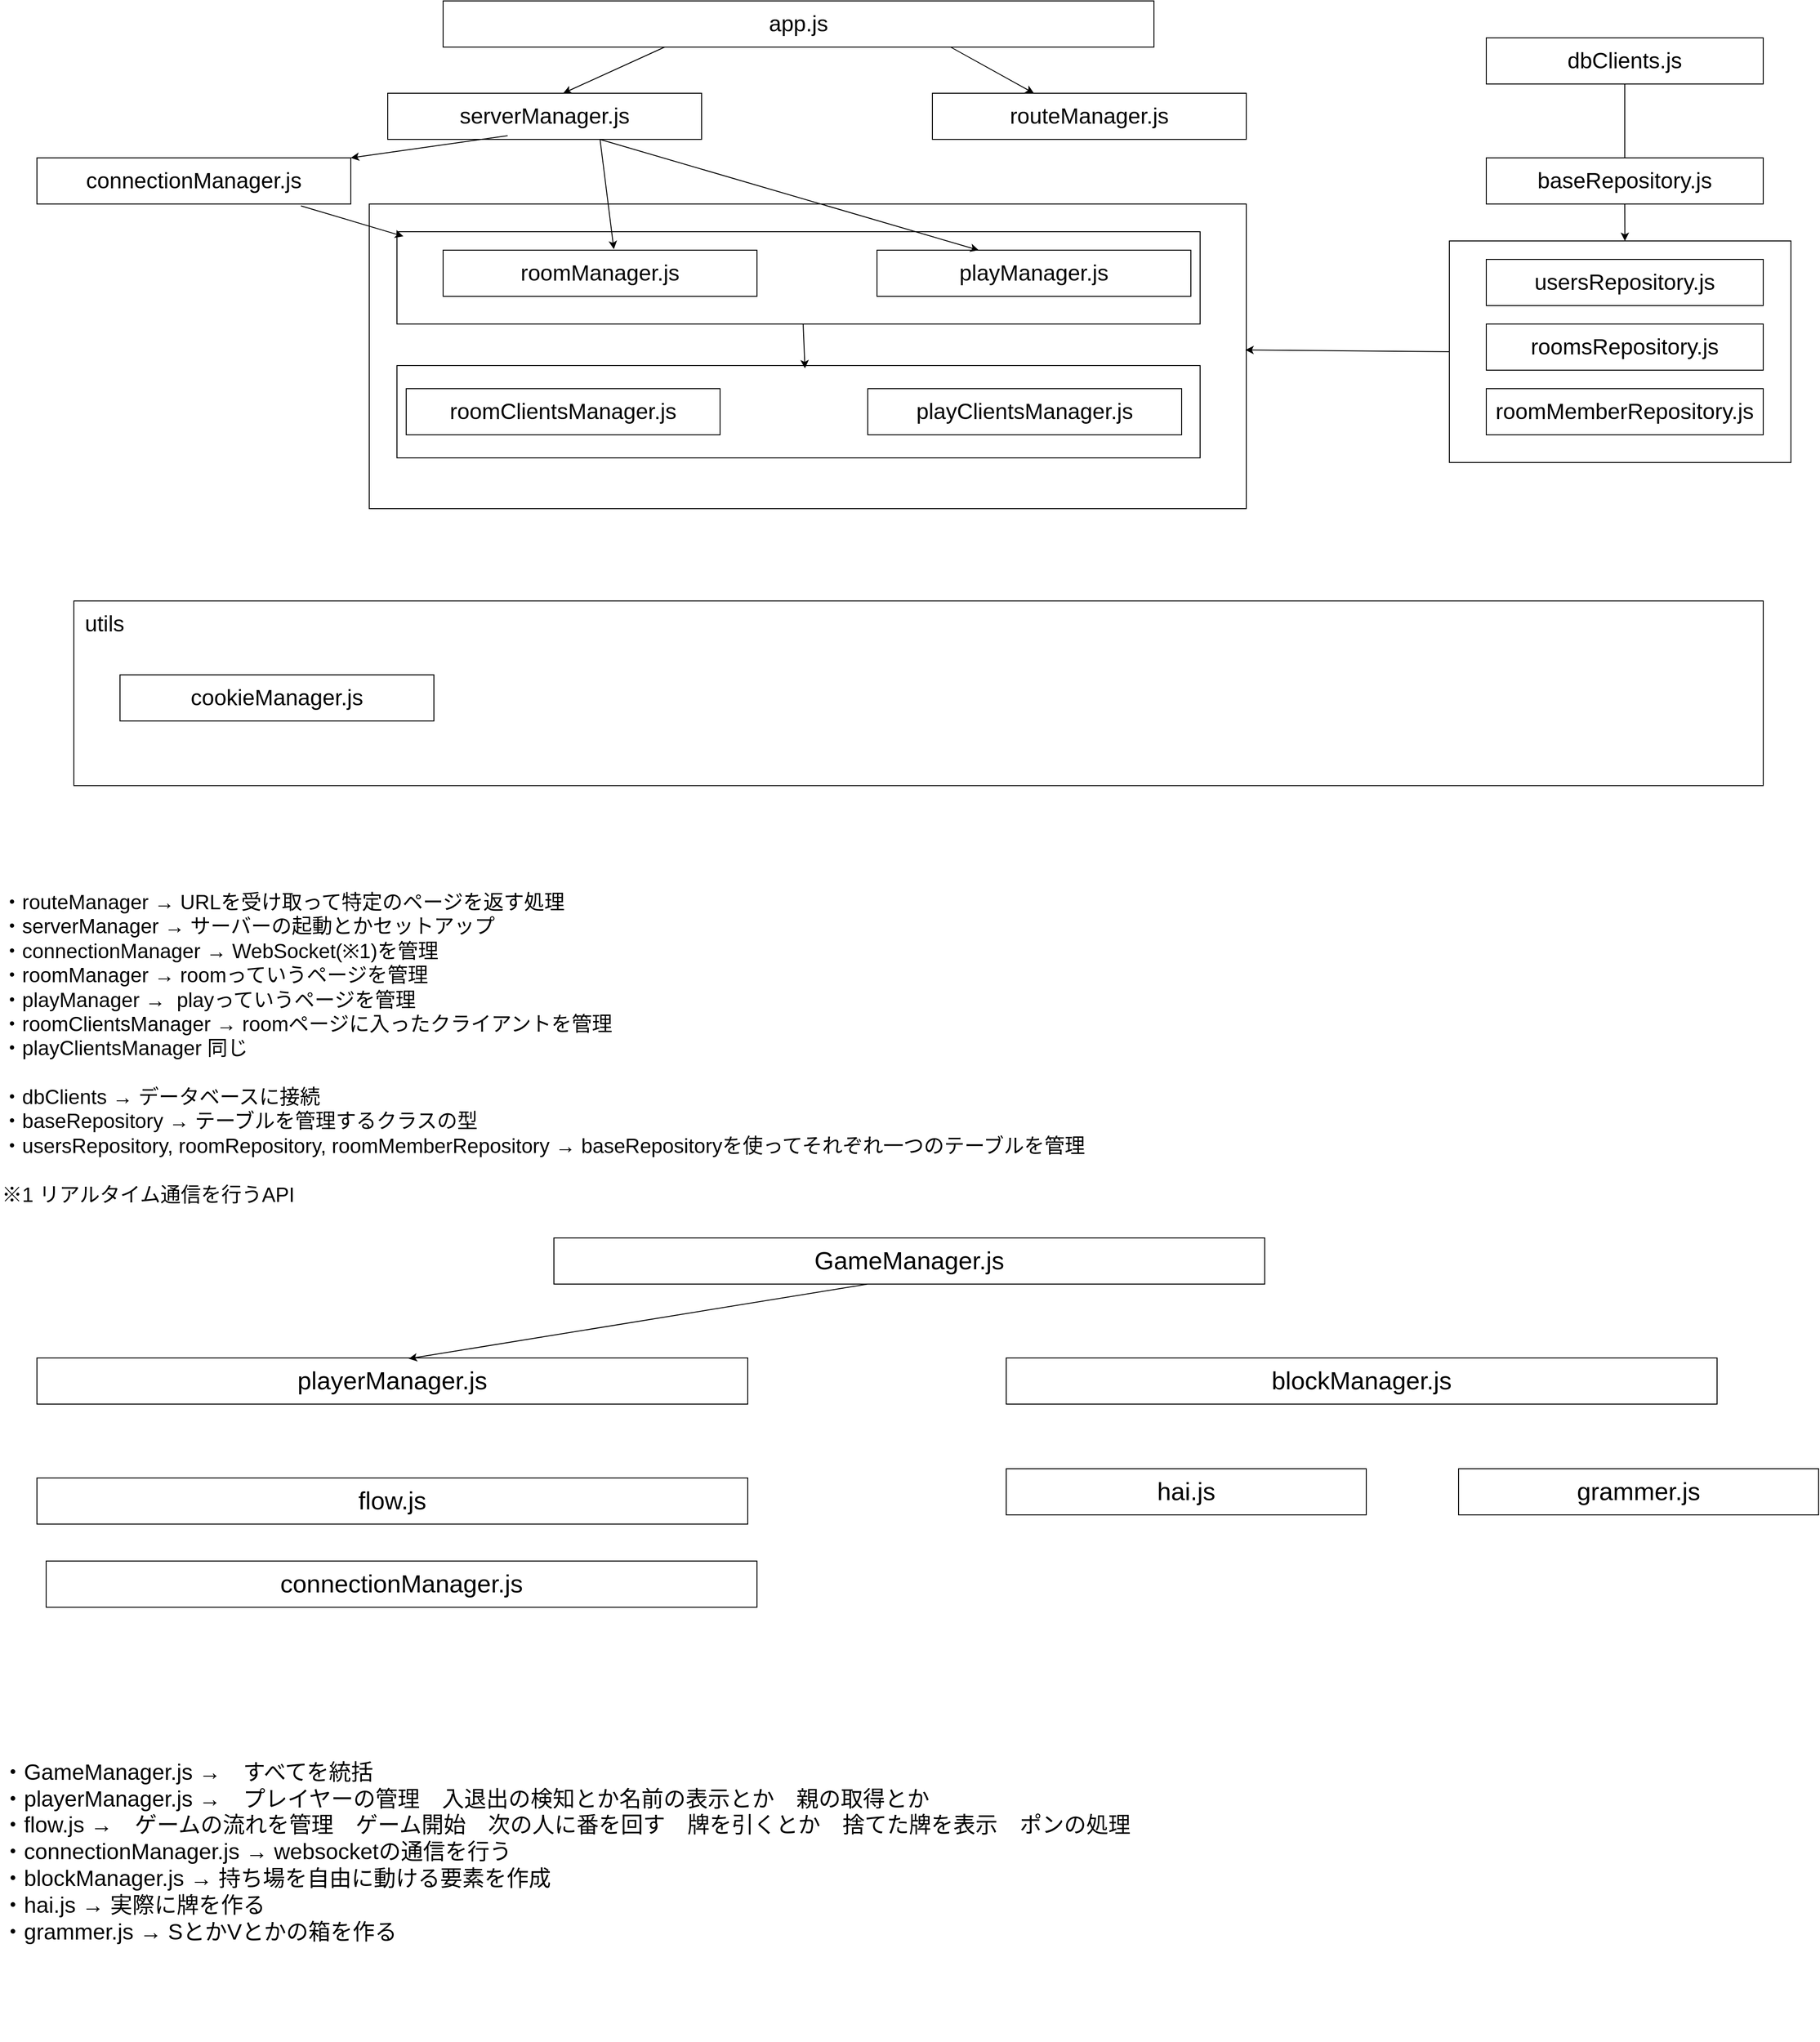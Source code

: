 <mxfile version="27.1.1">
  <diagram name="ページ1" id="gwst1a2DxKdk7zVmhHp6">
    <mxGraphModel dx="2066" dy="1145" grid="1" gridSize="10" guides="1" tooltips="1" connect="1" arrows="1" fold="1" page="1" pageScale="1" pageWidth="3300" pageHeight="4681" math="0" shadow="0">
      <root>
        <mxCell id="0" />
        <mxCell id="1" parent="0" />
        <mxCell id="VSUEKThK-QnD745A-PjU-35" value="" style="rounded=0;whiteSpace=wrap;html=1;" parent="1" vertex="1">
          <mxGeometry x="500" y="240" width="950" height="330" as="geometry" />
        </mxCell>
        <mxCell id="VSUEKThK-QnD745A-PjU-31" value="" style="rounded=0;whiteSpace=wrap;html=1;" parent="1" vertex="1">
          <mxGeometry x="1670" y="280" width="370" height="240" as="geometry" />
        </mxCell>
        <mxCell id="VSUEKThK-QnD745A-PjU-23" value="" style="rounded=0;whiteSpace=wrap;html=1;" parent="1" vertex="1">
          <mxGeometry x="530" y="415" width="870" height="100" as="geometry" />
        </mxCell>
        <mxCell id="VSUEKThK-QnD745A-PjU-18" value="" style="rounded=0;whiteSpace=wrap;html=1;" parent="1" vertex="1">
          <mxGeometry x="530" y="270" width="870" height="100" as="geometry" />
        </mxCell>
        <mxCell id="VSUEKThK-QnD745A-PjU-1" value="&lt;font style=&quot;font-size: 24px;&quot;&gt;app.js&lt;/font&gt;" style="rounded=0;whiteSpace=wrap;html=1;" parent="1" vertex="1">
          <mxGeometry x="580" y="20" width="770" height="50" as="geometry" />
        </mxCell>
        <mxCell id="VSUEKThK-QnD745A-PjU-2" value="&lt;span style=&quot;font-size: 24px;&quot;&gt;serverManager.js&lt;/span&gt;" style="rounded=0;whiteSpace=wrap;html=1;" parent="1" vertex="1">
          <mxGeometry x="520" y="120" width="340" height="50" as="geometry" />
        </mxCell>
        <mxCell id="VSUEKThK-QnD745A-PjU-3" value="&lt;span style=&quot;font-size: 24px;&quot;&gt;routeManager.js&lt;/span&gt;" style="rounded=0;whiteSpace=wrap;html=1;" parent="1" vertex="1">
          <mxGeometry x="1110" y="120" width="340" height="50" as="geometry" />
        </mxCell>
        <mxCell id="VSUEKThK-QnD745A-PjU-4" value="&lt;span style=&quot;font-size: 24px;&quot;&gt;connectionManager.js&lt;/span&gt;" style="rounded=0;whiteSpace=wrap;html=1;" parent="1" vertex="1">
          <mxGeometry x="140" y="190" width="340" height="50" as="geometry" />
        </mxCell>
        <mxCell id="VSUEKThK-QnD745A-PjU-5" value="&lt;span style=&quot;font-size: 24px;&quot;&gt;roomManager.js&lt;/span&gt;" style="rounded=0;whiteSpace=wrap;html=1;" parent="1" vertex="1">
          <mxGeometry x="580" y="290" width="340" height="50" as="geometry" />
        </mxCell>
        <mxCell id="VSUEKThK-QnD745A-PjU-10" value="&lt;span style=&quot;font-size: 24px;&quot;&gt;playManager.js&lt;/span&gt;" style="rounded=0;whiteSpace=wrap;html=1;" parent="1" vertex="1">
          <mxGeometry x="1050" y="290" width="340" height="50" as="geometry" />
        </mxCell>
        <mxCell id="VSUEKThK-QnD745A-PjU-12" value="" style="endArrow=classic;html=1;rounded=0;entryX=0.559;entryY=0;entryDx=0;entryDy=0;entryPerimeter=0;" parent="1" target="VSUEKThK-QnD745A-PjU-2" edge="1">
          <mxGeometry width="50" height="50" relative="1" as="geometry">
            <mxPoint x="820" y="70" as="sourcePoint" />
            <mxPoint x="770" y="130" as="targetPoint" />
          </mxGeometry>
        </mxCell>
        <mxCell id="VSUEKThK-QnD745A-PjU-14" value="" style="endArrow=classic;html=1;rounded=0;exitX=0.714;exitY=1;exitDx=0;exitDy=0;exitPerimeter=0;" parent="1" source="VSUEKThK-QnD745A-PjU-1" edge="1">
          <mxGeometry width="50" height="50" relative="1" as="geometry">
            <mxPoint x="1170" y="170" as="sourcePoint" />
            <mxPoint x="1220" y="120" as="targetPoint" />
          </mxGeometry>
        </mxCell>
        <mxCell id="VSUEKThK-QnD745A-PjU-15" value="" style="endArrow=classic;html=1;rounded=0;entryX=1;entryY=0;entryDx=0;entryDy=0;exitX=0.382;exitY=0.92;exitDx=0;exitDy=0;exitPerimeter=0;" parent="1" source="VSUEKThK-QnD745A-PjU-2" target="VSUEKThK-QnD745A-PjU-4" edge="1">
          <mxGeometry width="50" height="50" relative="1" as="geometry">
            <mxPoint x="740" y="520" as="sourcePoint" />
            <mxPoint x="790" y="470" as="targetPoint" />
          </mxGeometry>
        </mxCell>
        <mxCell id="VSUEKThK-QnD745A-PjU-16" value="" style="endArrow=classic;html=1;rounded=0;entryX=0.544;entryY=-0.02;entryDx=0;entryDy=0;entryPerimeter=0;" parent="1" target="VSUEKThK-QnD745A-PjU-5" edge="1">
          <mxGeometry width="50" height="50" relative="1" as="geometry">
            <mxPoint x="750" y="170" as="sourcePoint" />
            <mxPoint x="790" y="280" as="targetPoint" />
          </mxGeometry>
        </mxCell>
        <mxCell id="VSUEKThK-QnD745A-PjU-17" value="" style="endArrow=classic;html=1;rounded=0;entryX=0.324;entryY=0;entryDx=0;entryDy=0;entryPerimeter=0;exitX=0.676;exitY=1;exitDx=0;exitDy=0;exitPerimeter=0;" parent="1" source="VSUEKThK-QnD745A-PjU-2" target="VSUEKThK-QnD745A-PjU-10" edge="1">
          <mxGeometry width="50" height="50" relative="1" as="geometry">
            <mxPoint x="800" y="170" as="sourcePoint" />
            <mxPoint x="840" y="280" as="targetPoint" />
          </mxGeometry>
        </mxCell>
        <mxCell id="VSUEKThK-QnD745A-PjU-19" value="" style="endArrow=classic;html=1;rounded=0;exitX=0.841;exitY=1.04;exitDx=0;exitDy=0;exitPerimeter=0;entryX=0.008;entryY=0.05;entryDx=0;entryDy=0;entryPerimeter=0;" parent="1" source="VSUEKThK-QnD745A-PjU-4" target="VSUEKThK-QnD745A-PjU-18" edge="1">
          <mxGeometry width="50" height="50" relative="1" as="geometry">
            <mxPoint x="570" y="480" as="sourcePoint" />
            <mxPoint x="620" y="430" as="targetPoint" />
          </mxGeometry>
        </mxCell>
        <mxCell id="VSUEKThK-QnD745A-PjU-21" value="&lt;span style=&quot;font-size: 24px;&quot;&gt;roomClientsManager.js&lt;/span&gt;" style="rounded=0;whiteSpace=wrap;html=1;" parent="1" vertex="1">
          <mxGeometry x="540" y="440" width="340" height="50" as="geometry" />
        </mxCell>
        <mxCell id="VSUEKThK-QnD745A-PjU-22" value="&lt;span style=&quot;font-size: 24px;&quot;&gt;playClientsManager.js&lt;/span&gt;" style="rounded=0;whiteSpace=wrap;html=1;" parent="1" vertex="1">
          <mxGeometry x="1040" y="440" width="340" height="50" as="geometry" />
        </mxCell>
        <mxCell id="VSUEKThK-QnD745A-PjU-24" value="" style="endArrow=classic;html=1;rounded=0;entryX=0.508;entryY=0.03;entryDx=0;entryDy=0;entryPerimeter=0;" parent="1" target="VSUEKThK-QnD745A-PjU-23" edge="1">
          <mxGeometry width="50" height="50" relative="1" as="geometry">
            <mxPoint x="970" y="370" as="sourcePoint" />
            <mxPoint x="1020" y="320" as="targetPoint" />
          </mxGeometry>
        </mxCell>
        <mxCell id="VSUEKThK-QnD745A-PjU-25" value="&lt;font style=&quot;font-size: 24px;&quot;&gt;dbClients.js&lt;/font&gt;" style="rounded=0;whiteSpace=wrap;html=1;" parent="1" vertex="1">
          <mxGeometry x="1710" y="60" width="300" height="50" as="geometry" />
        </mxCell>
        <mxCell id="VSUEKThK-QnD745A-PjU-26" value="&lt;span style=&quot;font-size: 24px;&quot;&gt;baseRepository.js&lt;/span&gt;" style="rounded=0;whiteSpace=wrap;html=1;" parent="1" vertex="1">
          <mxGeometry x="1710" y="190" width="300" height="50" as="geometry" />
        </mxCell>
        <mxCell id="VSUEKThK-QnD745A-PjU-27" value="" style="endArrow=none;html=1;rounded=0;exitX=0.5;exitY=0;exitDx=0;exitDy=0;" parent="1" source="VSUEKThK-QnD745A-PjU-26" edge="1">
          <mxGeometry width="50" height="50" relative="1" as="geometry">
            <mxPoint x="1810" y="160" as="sourcePoint" />
            <mxPoint x="1860" y="110" as="targetPoint" />
          </mxGeometry>
        </mxCell>
        <mxCell id="VSUEKThK-QnD745A-PjU-28" value="&lt;span style=&quot;font-size: 24px;&quot;&gt;usersRepository.js&lt;/span&gt;" style="rounded=0;whiteSpace=wrap;html=1;" parent="1" vertex="1">
          <mxGeometry x="1710" y="300" width="300" height="50" as="geometry" />
        </mxCell>
        <mxCell id="VSUEKThK-QnD745A-PjU-29" value="&lt;span style=&quot;font-size: 24px;&quot;&gt;roomMemberRepository.js&lt;/span&gt;" style="rounded=0;whiteSpace=wrap;html=1;" parent="1" vertex="1">
          <mxGeometry x="1710" y="440" width="300" height="50" as="geometry" />
        </mxCell>
        <mxCell id="VSUEKThK-QnD745A-PjU-30" value="&lt;span style=&quot;font-size: 24px;&quot;&gt;roomsRepository.js&lt;/span&gt;" style="rounded=0;whiteSpace=wrap;html=1;" parent="1" vertex="1">
          <mxGeometry x="1710" y="370" width="300" height="50" as="geometry" />
        </mxCell>
        <mxCell id="VSUEKThK-QnD745A-PjU-32" value="" style="endArrow=classic;html=1;rounded=0;entryX=0.514;entryY=0;entryDx=0;entryDy=0;entryPerimeter=0;" parent="1" target="VSUEKThK-QnD745A-PjU-31" edge="1">
          <mxGeometry width="50" height="50" relative="1" as="geometry">
            <mxPoint x="1860" y="240" as="sourcePoint" />
            <mxPoint x="1910" y="190" as="targetPoint" />
          </mxGeometry>
        </mxCell>
        <mxCell id="VSUEKThK-QnD745A-PjU-36" value="" style="endArrow=classic;html=1;rounded=0;entryX=0.999;entryY=0.479;entryDx=0;entryDy=0;exitX=0;exitY=0.5;exitDx=0;exitDy=0;entryPerimeter=0;" parent="1" source="VSUEKThK-QnD745A-PjU-31" target="VSUEKThK-QnD745A-PjU-35" edge="1">
          <mxGeometry width="50" height="50" relative="1" as="geometry">
            <mxPoint x="1630" y="750" as="sourcePoint" />
            <mxPoint x="1680" y="700" as="targetPoint" />
          </mxGeometry>
        </mxCell>
        <mxCell id="VSUEKThK-QnD745A-PjU-37" value="" style="rounded=0;whiteSpace=wrap;html=1;" parent="1" vertex="1">
          <mxGeometry x="180" y="670" width="1830" height="200" as="geometry" />
        </mxCell>
        <mxCell id="VSUEKThK-QnD745A-PjU-38" value="utils" style="text;html=1;align=left;verticalAlign=middle;whiteSpace=wrap;rounded=0;fontSize=24;" parent="1" vertex="1">
          <mxGeometry x="190" y="680" width="220" height="30" as="geometry" />
        </mxCell>
        <mxCell id="VSUEKThK-QnD745A-PjU-40" value="&lt;span style=&quot;font-size: 24px;&quot;&gt;cookieManager.js&lt;/span&gt;" style="rounded=0;whiteSpace=wrap;html=1;" parent="1" vertex="1">
          <mxGeometry x="230" y="750" width="340" height="50" as="geometry" />
        </mxCell>
        <mxCell id="9IOTnyxZ-YVvT_nCl2b5-1" value="&lt;font style=&quot;font-size: 22px;&quot;&gt;・routeManager → URLを受け取って特定のページを返す処理&lt;/font&gt;&lt;div&gt;&lt;font style=&quot;font-size: 22px;&quot;&gt;・serverManager → サーバーの起動とかセットアップ&lt;/font&gt;&lt;/div&gt;&lt;div&gt;&lt;font style=&quot;font-size: 22px;&quot;&gt;・connectionManager → WebSocket(※1)を管理&lt;/font&gt;&lt;/div&gt;&lt;div&gt;&lt;font style=&quot;font-size: 22px;&quot;&gt;・roomManager → roomっていうページを管理&lt;/font&gt;&lt;/div&gt;&lt;div&gt;&lt;font style=&quot;font-size: 22px;&quot;&gt;・playManager →&amp;nbsp; playっていうページを管理&lt;/font&gt;&lt;/div&gt;&lt;div&gt;&lt;font style=&quot;font-size: 22px;&quot;&gt;・roomClientsManager → roomページに入ったクライアントを管理&lt;/font&gt;&lt;/div&gt;&lt;div&gt;&lt;font style=&quot;font-size: 22px;&quot;&gt;・playClientsManager 同じ&lt;/font&gt;&lt;/div&gt;&lt;div&gt;&lt;font style=&quot;font-size: 22px;&quot;&gt;&lt;br&gt;&lt;/font&gt;&lt;/div&gt;&lt;div&gt;&lt;font style=&quot;font-size: 22px;&quot;&gt;・dbClients → データベースに接続&lt;/font&gt;&lt;/div&gt;&lt;div&gt;&lt;font style=&quot;font-size: 22px;&quot;&gt;・baseRepository → テーブルを管理するクラスの型&lt;/font&gt;&lt;/div&gt;&lt;div&gt;&lt;font style=&quot;font-size: 22px;&quot;&gt;・usersRepository, roomRepository, roomMemberRepository → baseRepositoryを使ってそれぞれ一つのテーブルを管理&lt;/font&gt;&lt;/div&gt;&lt;div&gt;&lt;font style=&quot;font-size: 22px;&quot;&gt;&lt;br&gt;&lt;/font&gt;&lt;/div&gt;&lt;div&gt;&lt;span style=&quot;font-size: 22px;&quot;&gt;※1 リアルタイム通信を行うAPI&lt;/span&gt;&lt;/div&gt;" style="text;html=1;align=left;verticalAlign=middle;whiteSpace=wrap;rounded=0;" parent="1" vertex="1">
          <mxGeometry x="100" y="890" width="1720" height="530" as="geometry" />
        </mxCell>
        <mxCell id="s57Ek5u3isT1F0ClFr8g-1" value="&lt;font style=&quot;font-size: 27px;&quot;&gt;GameManager.js&lt;/font&gt;" style="rounded=0;whiteSpace=wrap;html=1;" parent="1" vertex="1">
          <mxGeometry x="700" y="1360" width="770" height="50" as="geometry" />
        </mxCell>
        <mxCell id="s57Ek5u3isT1F0ClFr8g-2" value="&lt;font style=&quot;font-size: 27px;&quot;&gt;playerManager.js&lt;/font&gt;" style="rounded=0;whiteSpace=wrap;html=1;" parent="1" vertex="1">
          <mxGeometry x="140" y="1490" width="770" height="50" as="geometry" />
        </mxCell>
        <mxCell id="s57Ek5u3isT1F0ClFr8g-3" value="&lt;font style=&quot;font-size: 27px;&quot;&gt;blockManager.js&lt;/font&gt;" style="rounded=0;whiteSpace=wrap;html=1;" parent="1" vertex="1">
          <mxGeometry x="1190" y="1490" width="770" height="50" as="geometry" />
        </mxCell>
        <mxCell id="s57Ek5u3isT1F0ClFr8g-4" value="&lt;font style=&quot;font-size: 27px;&quot;&gt;hai.js&lt;/font&gt;" style="rounded=0;whiteSpace=wrap;html=1;" parent="1" vertex="1">
          <mxGeometry x="1190" y="1610" width="390" height="50" as="geometry" />
        </mxCell>
        <mxCell id="s57Ek5u3isT1F0ClFr8g-5" value="&lt;font style=&quot;font-size: 27px;&quot;&gt;grammer.js&lt;/font&gt;" style="rounded=0;whiteSpace=wrap;html=1;" parent="1" vertex="1">
          <mxGeometry x="1680" y="1610" width="390" height="50" as="geometry" />
        </mxCell>
        <mxCell id="s57Ek5u3isT1F0ClFr8g-6" value="&lt;font style=&quot;font-size: 27px;&quot;&gt;flow.js&lt;/font&gt;" style="rounded=0;whiteSpace=wrap;html=1;" parent="1" vertex="1">
          <mxGeometry x="140" y="1620" width="770" height="50" as="geometry" />
        </mxCell>
        <mxCell id="s57Ek5u3isT1F0ClFr8g-7" value="&lt;font style=&quot;font-size: 27px;&quot;&gt;connectionManager.js&lt;/font&gt;" style="rounded=0;whiteSpace=wrap;html=1;" parent="1" vertex="1">
          <mxGeometry x="150" y="1710" width="770" height="50" as="geometry" />
        </mxCell>
        <mxCell id="2" value="" style="endArrow=classic;html=1;rounded=0;entryX=0.523;entryY=0.016;entryDx=0;entryDy=0;entryPerimeter=0;" parent="1" target="s57Ek5u3isT1F0ClFr8g-2" edge="1">
          <mxGeometry width="50" height="50" relative="1" as="geometry">
            <mxPoint x="1040" y="1410" as="sourcePoint" />
            <mxPoint x="930" y="1460" as="targetPoint" />
          </mxGeometry>
        </mxCell>
        <mxCell id="T6opjoUF-Snj-wVWMXmV-2" value="&lt;font style=&quot;font-size: 24px;&quot;&gt;・GameManager.js →　すべてを統括&lt;/font&gt;&lt;div&gt;&lt;font style=&quot;font-size: 24px;&quot;&gt;・playerManager.js →　プレイヤーの管理　入退出の検知とか名前の表示とか　親の取得とか&lt;/font&gt;&lt;/div&gt;&lt;div&gt;&lt;font style=&quot;font-size: 24px;&quot;&gt;・flow.js →　ゲームの流れを管理　ゲーム開始　次の人に番を回す　牌を引くとか　捨てた牌を表示　ポンの処理&lt;/font&gt;&lt;/div&gt;&lt;div&gt;&lt;font style=&quot;font-size: 24px;&quot;&gt;・connectionManager.js → websocketの通信を行う&lt;/font&gt;&lt;/div&gt;&lt;div&gt;&lt;font style=&quot;font-size: 24px;&quot;&gt;・blockManager.js → 持ち場を自由に動ける要素を作成&lt;/font&gt;&lt;/div&gt;&lt;div&gt;&lt;font style=&quot;font-size: 24px;&quot;&gt;・hai.js → 実際に牌を作る&lt;/font&gt;&lt;/div&gt;&lt;div&gt;&lt;font style=&quot;font-size: 24px;&quot;&gt;・grammer.js → SとかVとかの箱を作る&lt;/font&gt;&lt;/div&gt;" style="text;html=1;align=left;verticalAlign=middle;whiteSpace=wrap;rounded=0;" parent="1" vertex="1">
          <mxGeometry x="100" y="1820" width="1540" height="410" as="geometry" />
        </mxCell>
      </root>
    </mxGraphModel>
  </diagram>
</mxfile>
